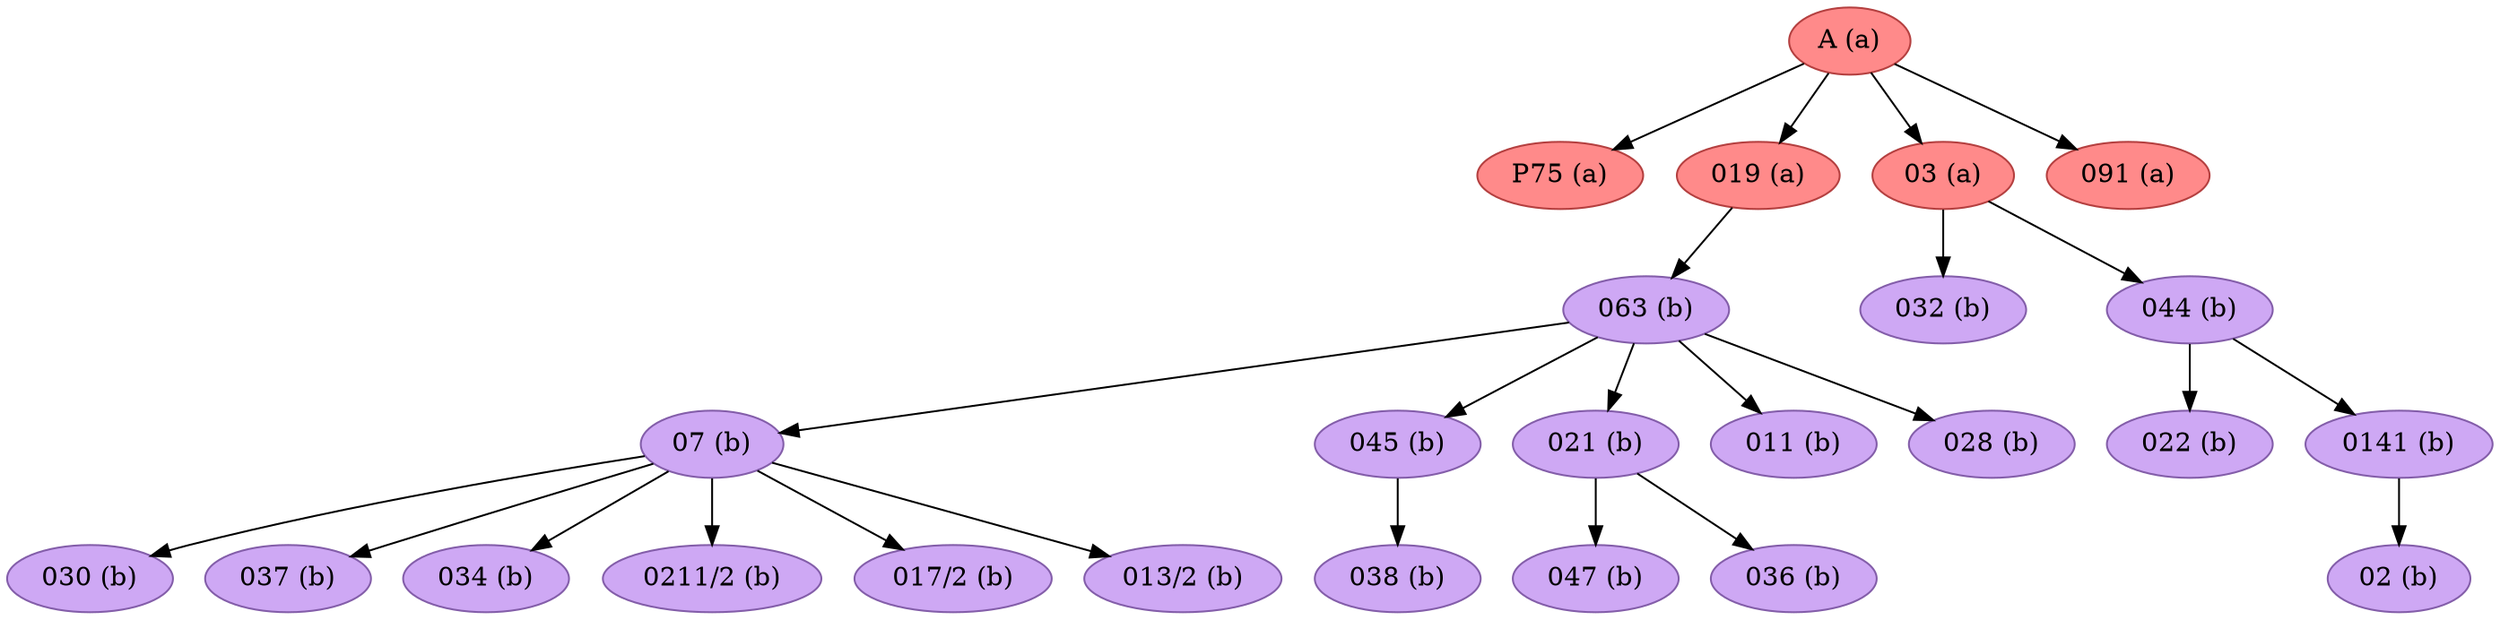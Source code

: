 strict digraph G {
"030 (b)" [fillcolor="#CEA8F4", color="#835da9", style=filled];
"P75 (a)" [fillcolor="#FF8A8A", color="#b43f3f", style=filled];
"037 (b)" [fillcolor="#CEA8F4", color="#835da9", style=filled];
"07 (b)" [fillcolor="#CEA8F4", color="#835da9", style=filled];
"045 (b)" [fillcolor="#CEA8F4", color="#835da9", style=filled];
"047 (b)" [fillcolor="#CEA8F4", color="#835da9", style=filled];
"032 (b)" [fillcolor="#CEA8F4", color="#835da9", style=filled];
"021 (b)" [fillcolor="#CEA8F4", color="#835da9", style=filled];
"034 (b)" [fillcolor="#CEA8F4", color="#835da9", style=filled];
"011 (b)" [fillcolor="#CEA8F4", color="#835da9", style=filled];
"0211/2 (b)" [fillcolor="#CEA8F4", color="#835da9", style=filled];
"019 (a)" [fillcolor="#FF8A8A", color="#b43f3f", style=filled];
"044 (b)" [fillcolor="#CEA8F4", color="#835da9", style=filled];
"02 (b)" [fillcolor="#CEA8F4", color="#835da9", style=filled];
"022 (b)" [fillcolor="#CEA8F4", color="#835da9", style=filled];
"028 (b)" [fillcolor="#CEA8F4", color="#835da9", style=filled];
"063 (b)" [fillcolor="#CEA8F4", color="#835da9", style=filled];
"03 (a)" [fillcolor="#FF8A8A", color="#b43f3f", style=filled];
"036 (b)" [fillcolor="#CEA8F4", color="#835da9", style=filled];
"0141 (b)" [fillcolor="#CEA8F4", color="#835da9", style=filled];
"091 (a)" [fillcolor="#FF8A8A", color="#b43f3f", style=filled];
"038 (b)" [fillcolor="#CEA8F4", color="#835da9", style=filled];
"017/2 (b)" [fillcolor="#CEA8F4", color="#835da9", style=filled];
"A (a)" [fillcolor="#FF8A8A", color="#b43f3f", style=filled];
"013/2 (b)" [fillcolor="#CEA8F4", color="#835da9", style=filled];
"07 (b)" -> "030 (b)";
"07 (b)" -> "017/2 (b)";
"07 (b)" -> "034 (b)";
"07 (b)" -> "037 (b)";
"07 (b)" -> "0211/2 (b)";
"07 (b)" -> "013/2 (b)";
"045 (b)" -> "038 (b)";
"021 (b)" -> "047 (b)";
"021 (b)" -> "036 (b)";
"019 (a)" -> "063 (b)";
"044 (b)" -> "022 (b)";
"044 (b)" -> "0141 (b)";
"063 (b)" -> "011 (b)";
"063 (b)" -> "028 (b)";
"063 (b)" -> "07 (b)";
"063 (b)" -> "045 (b)";
"063 (b)" -> "021 (b)";
"03 (a)" -> "044 (b)";
"03 (a)" -> "032 (b)";
"0141 (b)" -> "02 (b)";
"A (a)" -> "P75 (a)";
"A (a)" -> "019 (a)";
"A (a)" -> "03 (a)";
"A (a)" -> "091 (a)";
}
